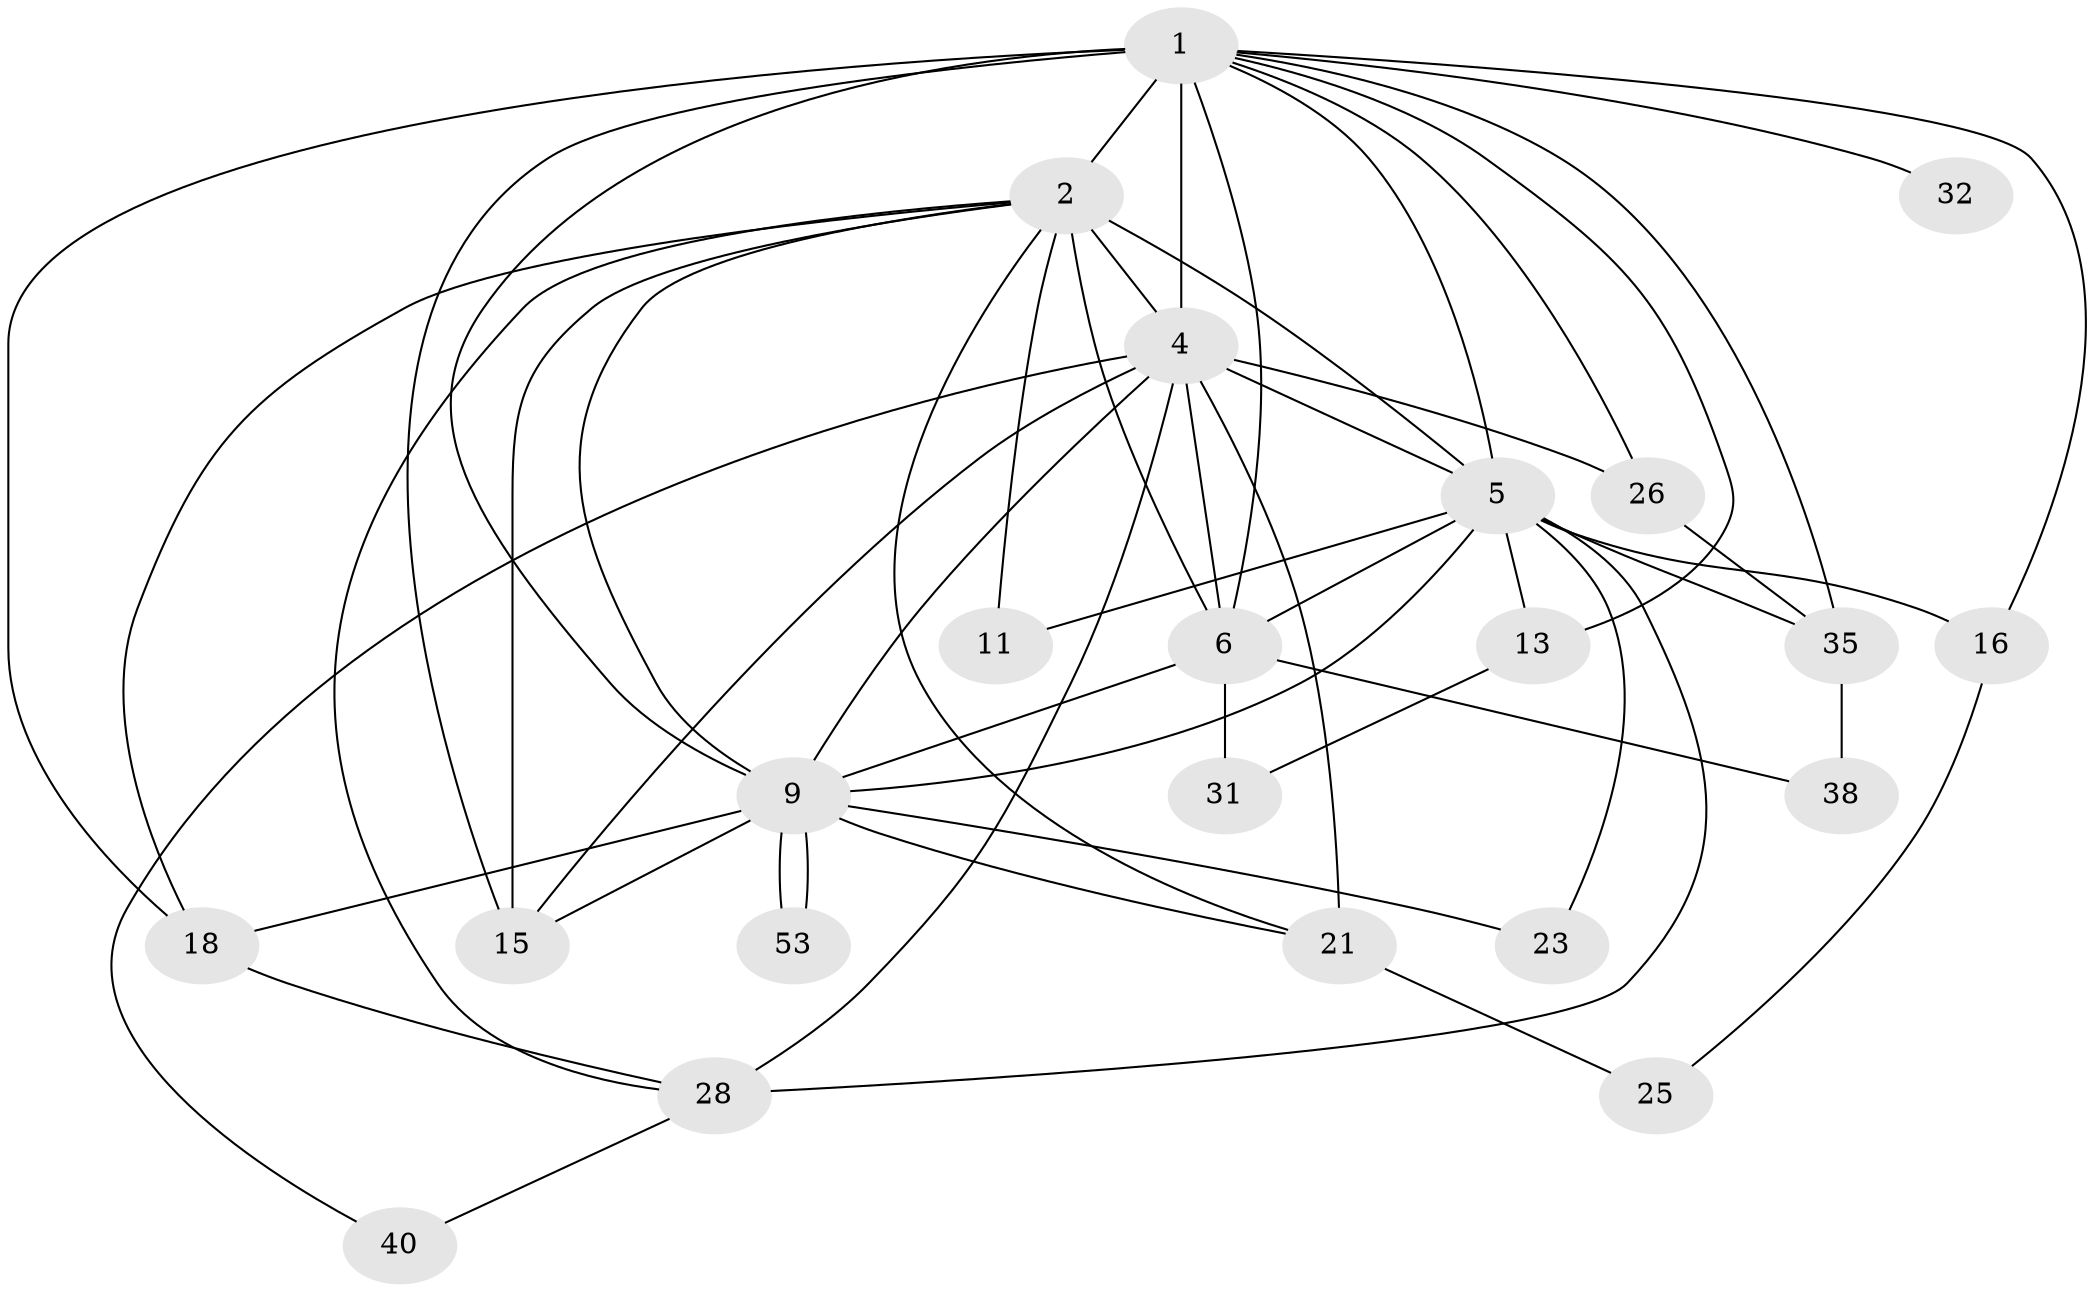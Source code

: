 // original degree distribution, {15: 0.017543859649122806, 16: 0.07017543859649122, 17: 0.017543859649122806, 19: 0.017543859649122806, 18: 0.017543859649122806, 12: 0.03508771929824561, 2: 0.5263157894736842, 4: 0.07017543859649122, 3: 0.17543859649122806, 5: 0.05263157894736842}
// Generated by graph-tools (version 1.1) at 2025/17/03/04/25 18:17:48]
// undirected, 22 vertices, 53 edges
graph export_dot {
graph [start="1"]
  node [color=gray90,style=filled];
  1 [super="+3"];
  2 [super="+14+55+39+22+8+42"];
  4 [super="+33+7+43"];
  5 [super="+12+51+19"];
  6;
  9 [super="+27+10+56"];
  11;
  13;
  15 [super="+54+44+30"];
  16;
  18 [super="+20"];
  21 [super="+24"];
  23;
  25;
  26 [super="+50"];
  28 [super="+29+37"];
  31;
  32;
  35 [super="+48"];
  38;
  40;
  53;
  1 -- 2 [weight=4];
  1 -- 4 [weight=6];
  1 -- 5 [weight=4];
  1 -- 6 [weight=2];
  1 -- 9 [weight=5];
  1 -- 13;
  1 -- 16;
  1 -- 26 [weight=2];
  1 -- 32 [weight=2];
  1 -- 35;
  1 -- 15;
  1 -- 18;
  2 -- 4 [weight=6];
  2 -- 5 [weight=3];
  2 -- 6 [weight=3];
  2 -- 9 [weight=4];
  2 -- 11;
  2 -- 21;
  2 -- 15 [weight=3];
  2 -- 28;
  2 -- 18;
  4 -- 5 [weight=4];
  4 -- 6 [weight=2];
  4 -- 9 [weight=6];
  4 -- 21 [weight=3];
  4 -- 15;
  4 -- 26;
  4 -- 28 [weight=2];
  4 -- 40;
  5 -- 6;
  5 -- 9 [weight=2];
  5 -- 11;
  5 -- 13;
  5 -- 16;
  5 -- 23;
  5 -- 28;
  5 -- 35;
  6 -- 9 [weight=2];
  6 -- 31;
  6 -- 38;
  9 -- 18 [weight=2];
  9 -- 53;
  9 -- 53;
  9 -- 21;
  9 -- 15;
  9 -- 23;
  13 -- 31;
  16 -- 25;
  18 -- 28;
  21 -- 25;
  26 -- 35;
  28 -- 40;
  35 -- 38;
}
